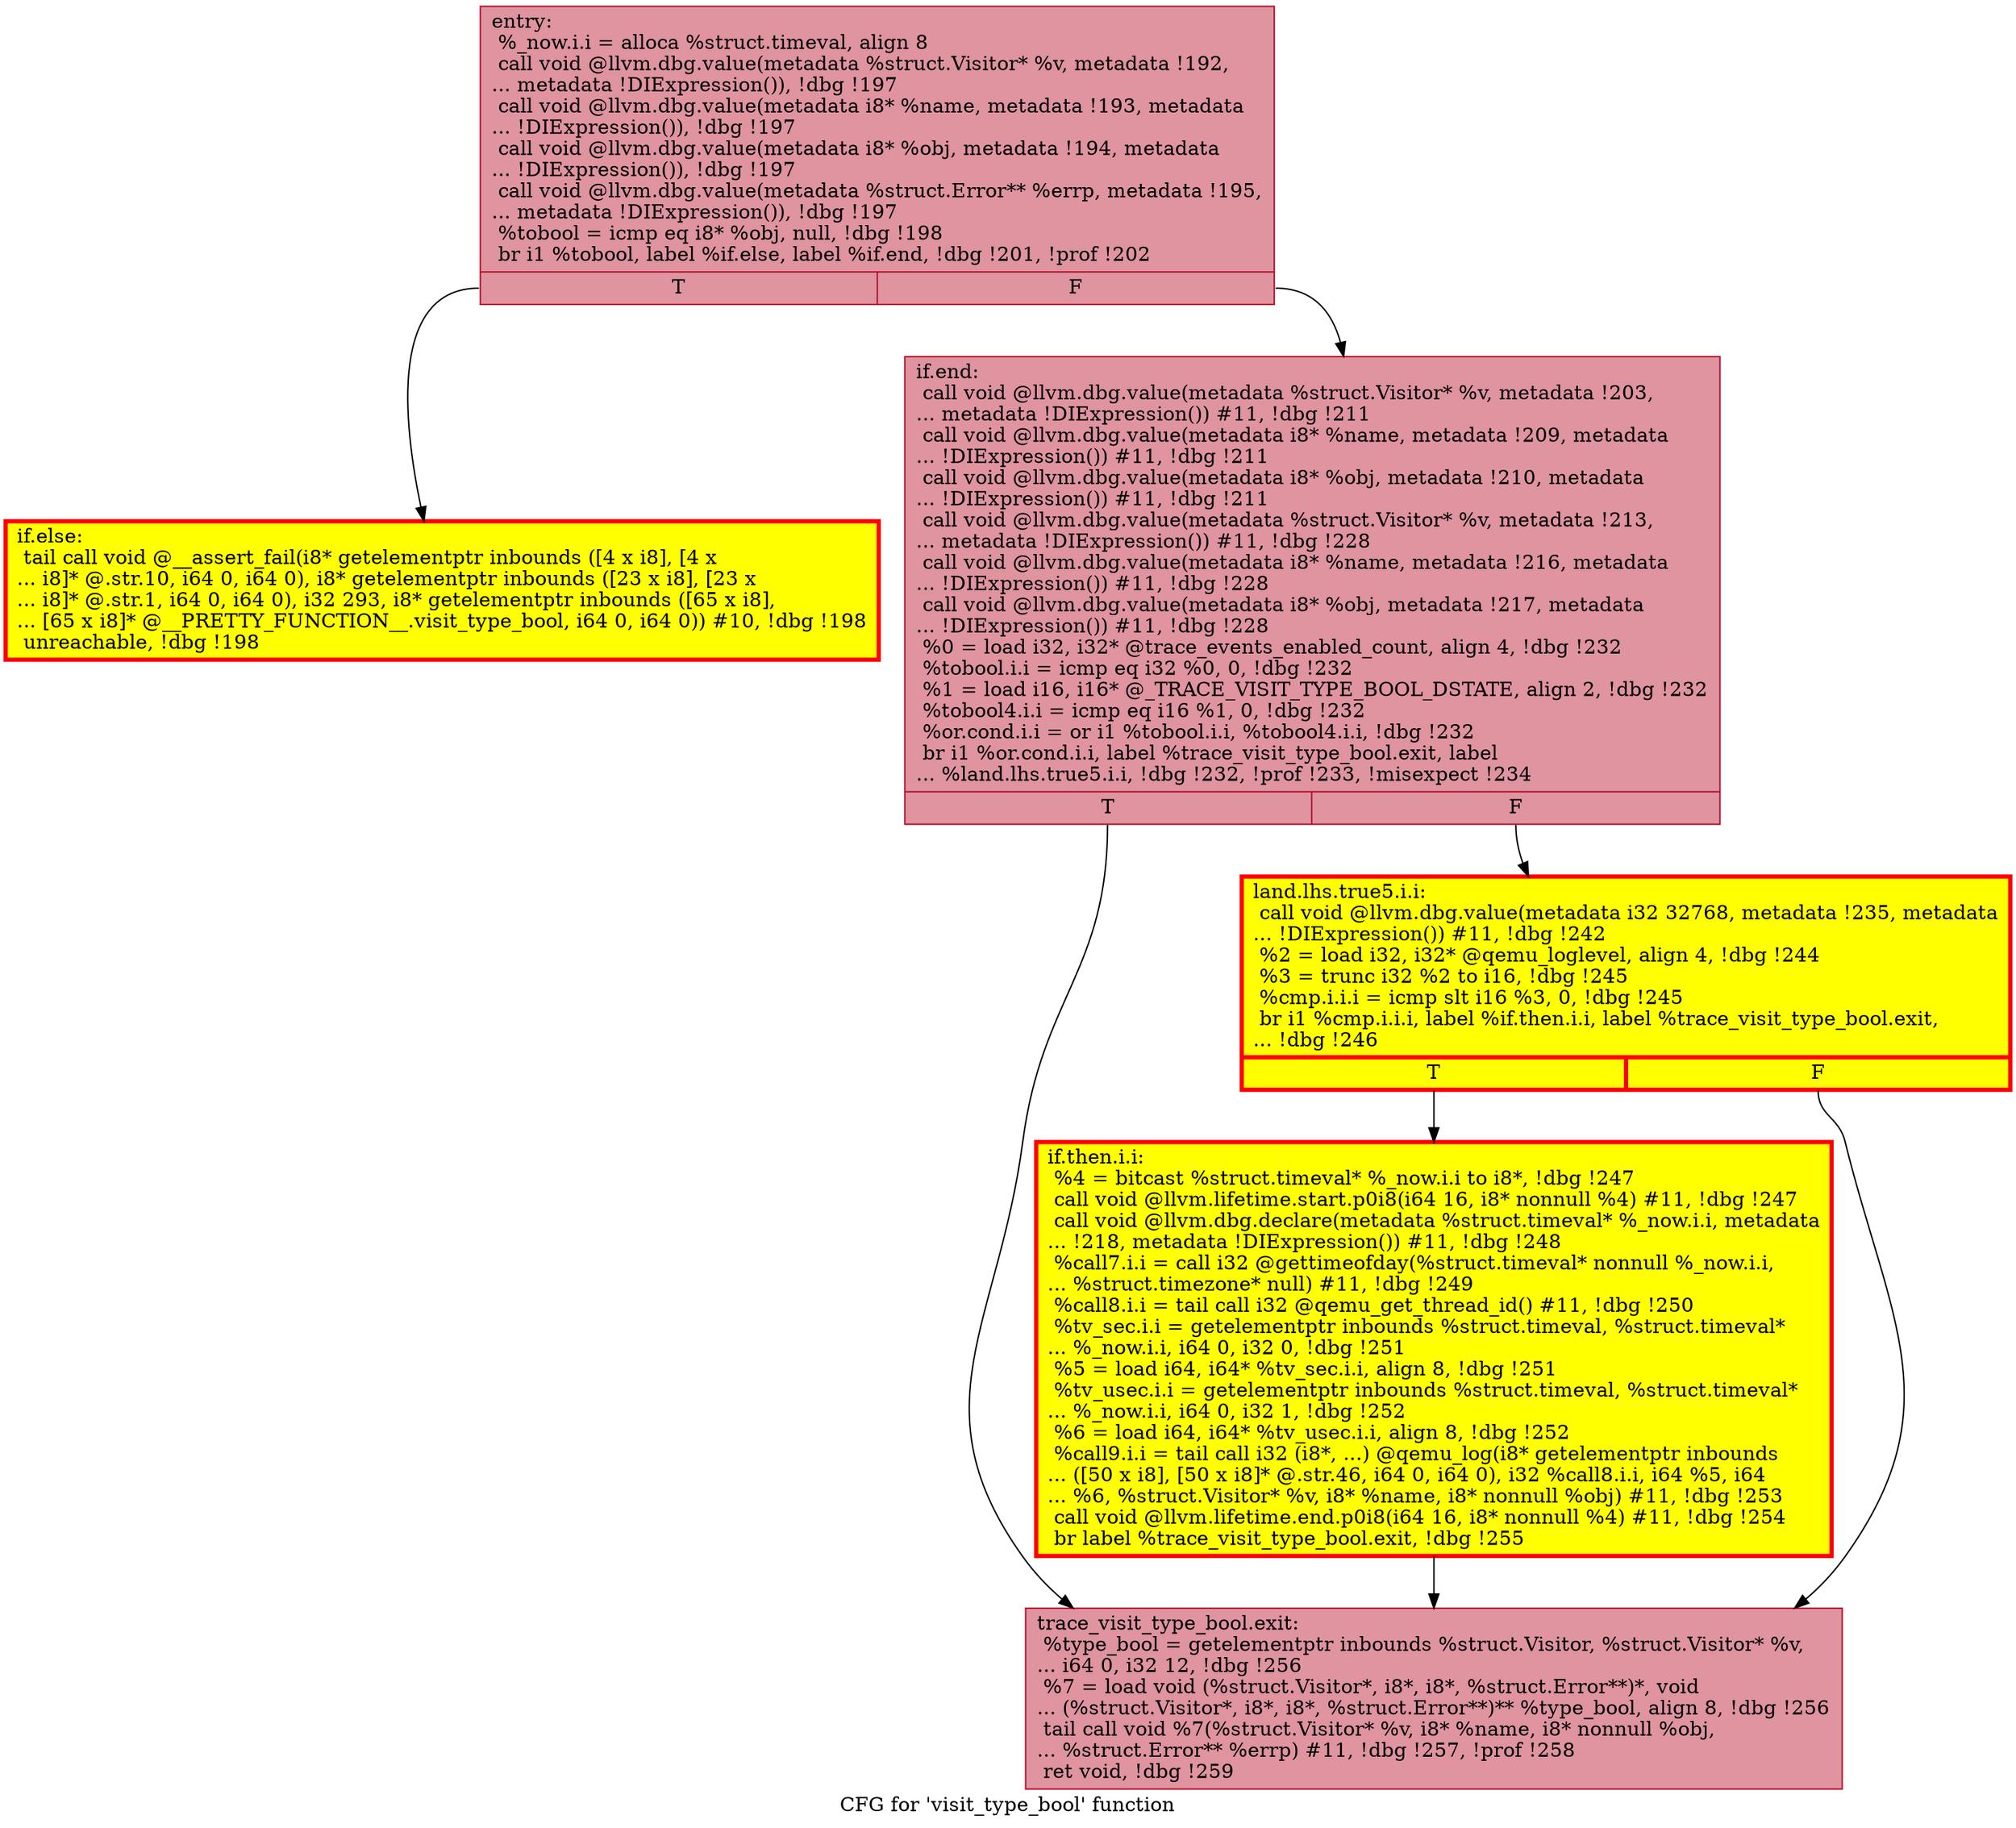 digraph "CFG for 'visit_type_bool' function" {
	label="CFG for 'visit_type_bool' function";

	Node0x5566425b5b10 [shape=record,color="#b70d28ff", style=filled, fillcolor="#b70d2870",label="{entry:\l  %_now.i.i = alloca %struct.timeval, align 8\l  call void @llvm.dbg.value(metadata %struct.Visitor* %v, metadata !192,\l... metadata !DIExpression()), !dbg !197\l  call void @llvm.dbg.value(metadata i8* %name, metadata !193, metadata\l... !DIExpression()), !dbg !197\l  call void @llvm.dbg.value(metadata i8* %obj, metadata !194, metadata\l... !DIExpression()), !dbg !197\l  call void @llvm.dbg.value(metadata %struct.Error** %errp, metadata !195,\l... metadata !DIExpression()), !dbg !197\l  %tobool = icmp eq i8* %obj, null, !dbg !198\l  br i1 %tobool, label %if.else, label %if.end, !dbg !201, !prof !202\l|{<s0>T|<s1>F}}"];
	Node0x5566425b5b10:s0 -> Node0x5566425bb4b0;
	Node0x5566425b5b10:s1 -> Node0x5566425bb460;
	Node0x5566425bb4b0 [shape=record,penwidth=3.0, style="filled", color="red", fillcolor="yellow",label="{if.else:                                          \l  tail call void @__assert_fail(i8* getelementptr inbounds ([4 x i8], [4 x\l... i8]* @.str.10, i64 0, i64 0), i8* getelementptr inbounds ([23 x i8], [23 x\l... i8]* @.str.1, i64 0, i64 0), i32 293, i8* getelementptr inbounds ([65 x i8],\l... [65 x i8]* @__PRETTY_FUNCTION__.visit_type_bool, i64 0, i64 0)) #10, !dbg !198\l  unreachable, !dbg !198\l}"];
	Node0x5566425bb460 [shape=record,color="#b70d28ff", style=filled, fillcolor="#b70d2870",label="{if.end:                                           \l  call void @llvm.dbg.value(metadata %struct.Visitor* %v, metadata !203,\l... metadata !DIExpression()) #11, !dbg !211\l  call void @llvm.dbg.value(metadata i8* %name, metadata !209, metadata\l... !DIExpression()) #11, !dbg !211\l  call void @llvm.dbg.value(metadata i8* %obj, metadata !210, metadata\l... !DIExpression()) #11, !dbg !211\l  call void @llvm.dbg.value(metadata %struct.Visitor* %v, metadata !213,\l... metadata !DIExpression()) #11, !dbg !228\l  call void @llvm.dbg.value(metadata i8* %name, metadata !216, metadata\l... !DIExpression()) #11, !dbg !228\l  call void @llvm.dbg.value(metadata i8* %obj, metadata !217, metadata\l... !DIExpression()) #11, !dbg !228\l  %0 = load i32, i32* @trace_events_enabled_count, align 4, !dbg !232\l  %tobool.i.i = icmp eq i32 %0, 0, !dbg !232\l  %1 = load i16, i16* @_TRACE_VISIT_TYPE_BOOL_DSTATE, align 2, !dbg !232\l  %tobool4.i.i = icmp eq i16 %1, 0, !dbg !232\l  %or.cond.i.i = or i1 %tobool.i.i, %tobool4.i.i, !dbg !232\l  br i1 %or.cond.i.i, label %trace_visit_type_bool.exit, label\l... %land.lhs.true5.i.i, !dbg !232, !prof !233, !misexpect !234\l|{<s0>T|<s1>F}}"];
	Node0x5566425bb460:s0 -> Node0x5566425f20d0;
	Node0x5566425bb460:s1 -> Node0x5566426690f0;
	Node0x5566426690f0 [shape=record,penwidth=3.0, style="filled", color="red", fillcolor="yellow",label="{land.lhs.true5.i.i:                               \l  call void @llvm.dbg.value(metadata i32 32768, metadata !235, metadata\l... !DIExpression()) #11, !dbg !242\l  %2 = load i32, i32* @qemu_loglevel, align 4, !dbg !244\l  %3 = trunc i32 %2 to i16, !dbg !245\l  %cmp.i.i.i = icmp slt i16 %3, 0, !dbg !245\l  br i1 %cmp.i.i.i, label %if.then.i.i, label %trace_visit_type_bool.exit,\l... !dbg !246\l|{<s0>T|<s1>F}}"];
	Node0x5566426690f0:s0 -> Node0x5566426621d0;
	Node0x5566426690f0:s1 -> Node0x5566425f20d0;
	Node0x5566426621d0 [shape=record,penwidth=3.0, style="filled", color="red", fillcolor="yellow",label="{if.then.i.i:                                      \l  %4 = bitcast %struct.timeval* %_now.i.i to i8*, !dbg !247\l  call void @llvm.lifetime.start.p0i8(i64 16, i8* nonnull %4) #11, !dbg !247\l  call void @llvm.dbg.declare(metadata %struct.timeval* %_now.i.i, metadata\l... !218, metadata !DIExpression()) #11, !dbg !248\l  %call7.i.i = call i32 @gettimeofday(%struct.timeval* nonnull %_now.i.i,\l... %struct.timezone* null) #11, !dbg !249\l  %call8.i.i = tail call i32 @qemu_get_thread_id() #11, !dbg !250\l  %tv_sec.i.i = getelementptr inbounds %struct.timeval, %struct.timeval*\l... %_now.i.i, i64 0, i32 0, !dbg !251\l  %5 = load i64, i64* %tv_sec.i.i, align 8, !dbg !251\l  %tv_usec.i.i = getelementptr inbounds %struct.timeval, %struct.timeval*\l... %_now.i.i, i64 0, i32 1, !dbg !252\l  %6 = load i64, i64* %tv_usec.i.i, align 8, !dbg !252\l  %call9.i.i = tail call i32 (i8*, ...) @qemu_log(i8* getelementptr inbounds\l... ([50 x i8], [50 x i8]* @.str.46, i64 0, i64 0), i32 %call8.i.i, i64 %5, i64\l... %6, %struct.Visitor* %v, i8* %name, i8* nonnull %obj) #11, !dbg !253\l  call void @llvm.lifetime.end.p0i8(i64 16, i8* nonnull %4) #11, !dbg !254\l  br label %trace_visit_type_bool.exit, !dbg !255\l}"];
	Node0x5566426621d0 -> Node0x5566425f20d0;
	Node0x5566425f20d0 [shape=record,color="#b70d28ff", style=filled, fillcolor="#b70d2870",label="{trace_visit_type_bool.exit:                       \l  %type_bool = getelementptr inbounds %struct.Visitor, %struct.Visitor* %v,\l... i64 0, i32 12, !dbg !256\l  %7 = load void (%struct.Visitor*, i8*, i8*, %struct.Error**)*, void\l... (%struct.Visitor*, i8*, i8*, %struct.Error**)** %type_bool, align 8, !dbg !256\l  tail call void %7(%struct.Visitor* %v, i8* %name, i8* nonnull %obj,\l... %struct.Error** %errp) #11, !dbg !257, !prof !258\l  ret void, !dbg !259\l}"];
}
